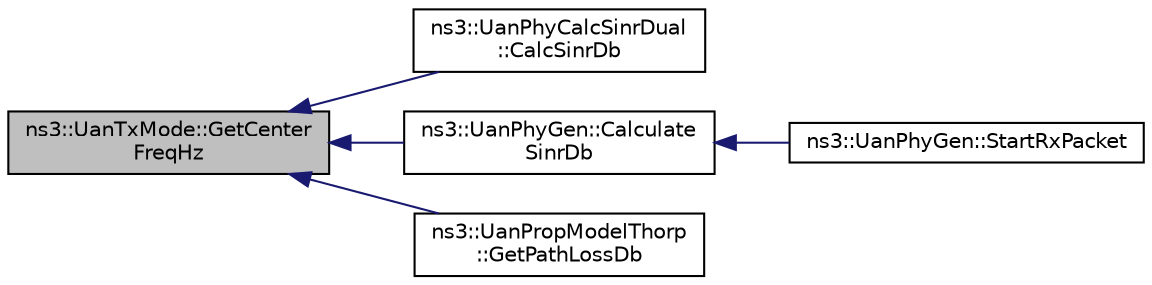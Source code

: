 digraph "ns3::UanTxMode::GetCenterFreqHz"
{
  edge [fontname="Helvetica",fontsize="10",labelfontname="Helvetica",labelfontsize="10"];
  node [fontname="Helvetica",fontsize="10",shape=record];
  rankdir="LR";
  Node1 [label="ns3::UanTxMode::GetCenter\lFreqHz",height=0.2,width=0.4,color="black", fillcolor="grey75", style="filled", fontcolor="black"];
  Node1 -> Node2 [dir="back",color="midnightblue",fontsize="10",style="solid"];
  Node2 [label="ns3::UanPhyCalcSinrDual\l::CalcSinrDb",height=0.2,width=0.4,color="black", fillcolor="white", style="filled",URL="$d0/dcd/classns3_1_1UanPhyCalcSinrDual.html#a79c7ea15803777ba117f33eafec649b3"];
  Node1 -> Node3 [dir="back",color="midnightblue",fontsize="10",style="solid"];
  Node3 [label="ns3::UanPhyGen::Calculate\lSinrDb",height=0.2,width=0.4,color="black", fillcolor="white", style="filled",URL="$da/d4e/classns3_1_1UanPhyGen.html#a8ee7b3cf1d4971c3b2ca718282bb238b"];
  Node3 -> Node4 [dir="back",color="midnightblue",fontsize="10",style="solid"];
  Node4 [label="ns3::UanPhyGen::StartRxPacket",height=0.2,width=0.4,color="black", fillcolor="white", style="filled",URL="$da/d4e/classns3_1_1UanPhyGen.html#a33d2cfb97710cff791b87ec7d864107b"];
  Node1 -> Node5 [dir="back",color="midnightblue",fontsize="10",style="solid"];
  Node5 [label="ns3::UanPropModelThorp\l::GetPathLossDb",height=0.2,width=0.4,color="black", fillcolor="white", style="filled",URL="$dd/d8e/classns3_1_1UanPropModelThorp.html#a5234a83f4289907a57afa9246e4e0f8b"];
}
